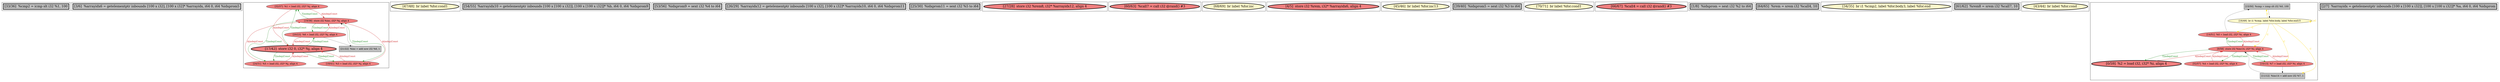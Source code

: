 
digraph G {





subgraph cluster22 {


node1322 [penwidth=3.0,fontsize=20,fillcolor=grey,label="[33/36]  %cmp2 = icmp slt i32 %1, 100",shape=rectangle,style=filled ]



}

subgraph cluster20 {


node1320 [penwidth=3.0,fontsize=20,fillcolor=grey,label="[3/6]  %arrayidx6 = getelementptr inbounds [100 x i32], [100 x i32]* %arrayidx, i64 0, i64 %idxprom5",shape=rectangle,style=filled ]



}

subgraph cluster18 {


node1312 [fillcolor=lightcoral,label="[32/37]  %1 = load i32, i32* %j, align 4",shape=ellipse,style=filled ]
node1313 [fillcolor=lightcoral,label="[18/41]  %3 = load i32, i32* %j, align 4",shape=ellipse,style=filled ]
node1314 [fillcolor=grey,label="[21/22]  %inc = add nsw i32 %6, 1",shape=rectangle,style=filled ]
node1316 [fillcolor=lightcoral,label="[19/38]  store i32 %inc, i32* %j, align 4",shape=ellipse,style=filled ]
node1318 [fillcolor=lightcoral,label="[24/31]  %5 = load i32, i32* %j, align 4",shape=ellipse,style=filled ]
node1315 [penwidth=3.0,fontsize=20,fillcolor=lightcoral,label="[17/42]  store i32 0, i32* %j, align 4",shape=ellipse,style=filled ]
node1317 [fillcolor=lightcoral,label="[20/23]  %6 = load i32, i32* %j, align 4",shape=ellipse,style=filled ]

node1317->node1314 [style=solid,color=black,label="",penwidth=0.5,fontcolor=black ]
node1316->node1318 [style=solid,color=forestgreen,label="T|indep|Const",penwidth=1.0,fontcolor=forestgreen ]
node1312->node1315 [style=solid,color=firebrick3,label="A|indep|Const",penwidth=1.0,fontcolor=firebrick3 ]
node1313->node1315 [style=solid,color=firebrick3,label="A|indep|Const",penwidth=1.0,fontcolor=firebrick3 ]
node1315->node1312 [style=solid,color=forestgreen,label="T|indep|Const",penwidth=1.0,fontcolor=forestgreen ]
node1316->node1313 [style=solid,color=forestgreen,label="T|indep|Const",penwidth=1.0,fontcolor=forestgreen ]
node1314->node1316 [style=solid,color=black,label="",penwidth=0.5,fontcolor=black ]
node1313->node1316 [style=solid,color=firebrick3,label="A|indep|Const",penwidth=1.0,fontcolor=firebrick3 ]
node1315->node1313 [style=solid,color=forestgreen,label="T|indep|Const",penwidth=1.0,fontcolor=forestgreen ]
node1312->node1316 [style=solid,color=firebrick3,label="A|indep|Const",penwidth=1.0,fontcolor=firebrick3 ]
node1316->node1317 [style=solid,color=forestgreen,label="T|indep|Const",penwidth=1.0,fontcolor=forestgreen ]
node1316->node1312 [style=solid,color=forestgreen,label="T|indep|Const",penwidth=1.0,fontcolor=forestgreen ]
node1315->node1317 [style=solid,color=forestgreen,label="T|indep|Const",penwidth=1.0,fontcolor=forestgreen ]
node1317->node1315 [style=solid,color=firebrick3,label="A|indep|Const",penwidth=1.0,fontcolor=firebrick3 ]
node1318->node1315 [style=solid,color=firebrick3,label="A|indep|Const",penwidth=1.0,fontcolor=firebrick3 ]
node1315->node1318 [style=solid,color=forestgreen,label="T|indep|Const",penwidth=1.0,fontcolor=forestgreen ]
node1317->node1316 [style=solid,color=firebrick3,label="A|indep|Const",penwidth=1.0,fontcolor=firebrick3 ]
node1318->node1316 [style=solid,color=firebrick3,label="A|indep|Const",penwidth=1.0,fontcolor=firebrick3 ]


}

subgraph cluster16 {


node1310 [penwidth=3.0,fontsize=20,fillcolor=lemonchiffon,label="[47/48]  br label %for.cond1",shape=ellipse,style=filled ]



}

subgraph cluster17 {


node1311 [penwidth=3.0,fontsize=20,fillcolor=grey,label="[54/55]  %arrayidx10 = getelementptr inbounds [100 x [100 x i32]], [100 x [100 x i32]]* %b, i64 0, i64 %idxprom9",shape=rectangle,style=filled ]



}

subgraph cluster4 {


node1291 [penwidth=3.0,fontsize=20,fillcolor=grey,label="[53/56]  %idxprom9 = sext i32 %4 to i64",shape=rectangle,style=filled ]



}

subgraph cluster3 {


node1290 [penwidth=3.0,fontsize=20,fillcolor=grey,label="[26/29]  %arrayidx12 = getelementptr inbounds [100 x i32], [100 x i32]* %arrayidx10, i64 0, i64 %idxprom11",shape=rectangle,style=filled ]



}

subgraph cluster2 {


node1289 [penwidth=3.0,fontsize=20,fillcolor=grey,label="[25/30]  %idxprom11 = sext i32 %5 to i64",shape=rectangle,style=filled ]



}

subgraph cluster1 {


node1288 [penwidth=3.0,fontsize=20,fillcolor=lightcoral,label="[27/28]  store i32 %rem8, i32* %arrayidx12, align 4",shape=ellipse,style=filled ]



}

subgraph cluster12 {


node1299 [penwidth=3.0,fontsize=20,fillcolor=lightcoral,label="[60/63]  %call7 = call i32 @rand() #3",shape=ellipse,style=filled ]



}

subgraph cluster5 {


node1292 [penwidth=3.0,fontsize=20,fillcolor=lemonchiffon,label="[68/69]  br label %for.inc",shape=ellipse,style=filled ]



}

subgraph cluster0 {


node1287 [penwidth=3.0,fontsize=20,fillcolor=lightcoral,label="[4/5]  store i32 %rem, i32* %arrayidx6, align 4",shape=ellipse,style=filled ]



}

subgraph cluster6 {


node1293 [penwidth=3.0,fontsize=20,fillcolor=lemonchiffon,label="[45/46]  br label %for.inc13",shape=ellipse,style=filled ]



}

subgraph cluster14 {


node1308 [penwidth=3.0,fontsize=20,fillcolor=grey,label="[39/40]  %idxprom5 = sext i32 %3 to i64",shape=rectangle,style=filled ]



}

subgraph cluster7 {


node1294 [penwidth=3.0,fontsize=20,fillcolor=lemonchiffon,label="[70/71]  br label %for.cond1",shape=ellipse,style=filled ]



}

subgraph cluster8 {


node1295 [penwidth=3.0,fontsize=20,fillcolor=lightcoral,label="[66/67]  %call4 = call i32 @rand() #3",shape=ellipse,style=filled ]



}

subgraph cluster21 {


node1321 [penwidth=3.0,fontsize=20,fillcolor=grey,label="[1/8]  %idxprom = sext i32 %2 to i64",shape=rectangle,style=filled ]



}

subgraph cluster9 {


node1296 [penwidth=3.0,fontsize=20,fillcolor=grey,label="[64/65]  %rem = srem i32 %call4, 10",shape=rectangle,style=filled ]



}

subgraph cluster19 {


node1319 [penwidth=3.0,fontsize=20,fillcolor=lemonchiffon,label="[34/35]  br i1 %cmp2, label %for.body3, label %for.end",shape=ellipse,style=filled ]



}

subgraph cluster10 {


node1297 [penwidth=3.0,fontsize=20,fillcolor=grey,label="[61/62]  %rem8 = srem i32 %call7, 10",shape=rectangle,style=filled ]



}

subgraph cluster11 {


node1298 [penwidth=3.0,fontsize=20,fillcolor=lemonchiffon,label="[43/44]  br label %for.cond",shape=ellipse,style=filled ]



}

subgraph cluster13 {


node1307 [fillcolor=grey,label="[15/50]  %cmp = icmp slt i32 %0, 100",shape=rectangle,style=filled ]
node1306 [fillcolor=lemonchiffon,label="[16/49]  br i1 %cmp, label %for.body, label %for.end15",shape=ellipse,style=filled ]
node1301 [fillcolor=lightcoral,label="[10/13]  %7 = load i32, i32* %i, align 4",shape=ellipse,style=filled ]
node1300 [fillcolor=lightcoral,label="[52/57]  %4 = load i32, i32* %i, align 4",shape=ellipse,style=filled ]
node1302 [fillcolor=lightcoral,label="[9/58]  store i32 %inc14, i32* %i, align 4",shape=ellipse,style=filled ]
node1304 [penwidth=3.0,fontsize=20,fillcolor=lightcoral,label="[0/59]  %2 = load i32, i32* %i, align 4",shape=ellipse,style=filled ]
node1303 [fillcolor=grey,label="[11/12]  %inc14 = add nsw i32 %7, 1",shape=rectangle,style=filled ]
node1305 [fillcolor=lightcoral,label="[14/51]  %0 = load i32, i32* %i, align 4",shape=ellipse,style=filled ]

node1306->node1306 [style=solid,color=gold,label="C",penwidth=1.0,fontcolor=gold ]
node1302->node1301 [style=solid,color=forestgreen,label="T|indep|Const",penwidth=1.0,fontcolor=forestgreen ]
node1301->node1302 [style=solid,color=firebrick3,label="A|indep|Const",penwidth=1.0,fontcolor=firebrick3 ]
node1304->node1302 [style=solid,color=firebrick3,label="A|indep|Const",penwidth=1.0,fontcolor=firebrick3 ]
node1300->node1302 [style=solid,color=firebrick3,label="A|indep|Const",penwidth=1.0,fontcolor=firebrick3 ]
node1306->node1301 [style=solid,color=gold,label="C",penwidth=1.0,fontcolor=gold ]
node1301->node1303 [style=solid,color=black,label="",penwidth=0.5,fontcolor=black ]
node1302->node1300 [style=solid,color=forestgreen,label="T|indep|Const",penwidth=1.0,fontcolor=forestgreen ]
node1307->node1306 [style=solid,color=black,label="",penwidth=0.5,fontcolor=black ]
node1306->node1303 [style=solid,color=gold,label="C",penwidth=1.0,fontcolor=gold ]
node1303->node1302 [style=solid,color=black,label="",penwidth=0.5,fontcolor=black ]
node1302->node1305 [style=solid,color=forestgreen,label="T|indep|Const",penwidth=1.0,fontcolor=forestgreen ]
node1305->node1302 [style=solid,color=firebrick3,label="A|indep|Const",penwidth=1.0,fontcolor=firebrick3 ]
node1306->node1307 [style=solid,color=gold,label="C",penwidth=1.0,fontcolor=gold ]
node1306->node1302 [style=solid,color=gold,label="C",penwidth=1.0,fontcolor=gold ]
node1302->node1304 [style=solid,color=forestgreen,label="T|indep|Const",penwidth=1.0,fontcolor=forestgreen ]
node1306->node1305 [style=solid,color=gold,label="C",penwidth=1.0,fontcolor=gold ]
node1305->node1307 [style=solid,color=black,label="",penwidth=0.5,fontcolor=black ]


}

subgraph cluster15 {


node1309 [penwidth=3.0,fontsize=20,fillcolor=grey,label="[2/7]  %arrayidx = getelementptr inbounds [100 x [100 x i32]], [100 x [100 x i32]]* %a, i64 0, i64 %idxprom",shape=rectangle,style=filled ]



}

}
